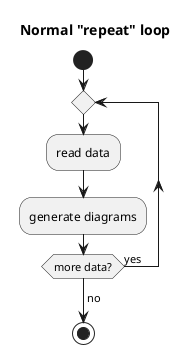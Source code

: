 @startuml
'https://plantuml.com/activity-diagram-beta

title Normal "repeat" loop
start
repeat
  :read data;
  :generate diagrams;
repeat while (more data?) is (yes)
->no;
stop

@enduml

